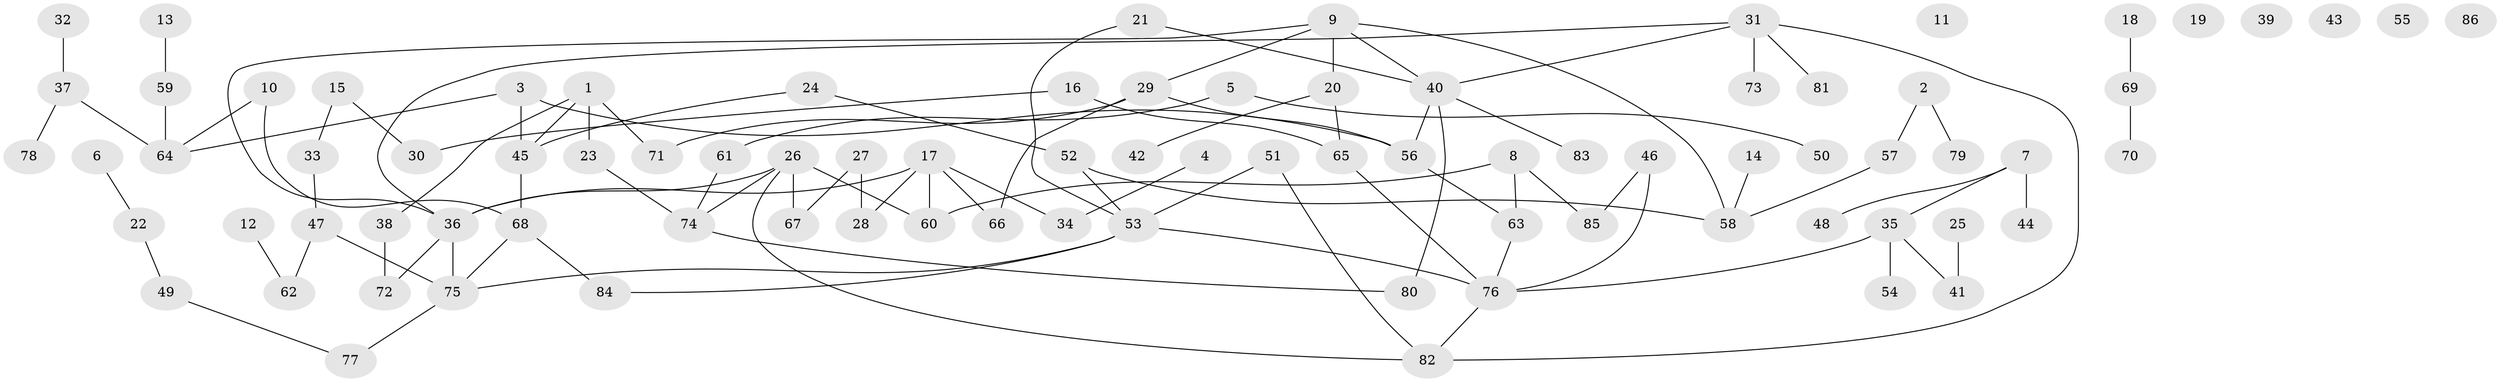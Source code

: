 // coarse degree distribution, {9: 0.05, 2: 0.15, 3: 0.15, 1: 0.35, 4: 0.1, 6: 0.05, 5: 0.15}
// Generated by graph-tools (version 1.1) at 2025/48/03/04/25 22:48:35]
// undirected, 86 vertices, 101 edges
graph export_dot {
  node [color=gray90,style=filled];
  1;
  2;
  3;
  4;
  5;
  6;
  7;
  8;
  9;
  10;
  11;
  12;
  13;
  14;
  15;
  16;
  17;
  18;
  19;
  20;
  21;
  22;
  23;
  24;
  25;
  26;
  27;
  28;
  29;
  30;
  31;
  32;
  33;
  34;
  35;
  36;
  37;
  38;
  39;
  40;
  41;
  42;
  43;
  44;
  45;
  46;
  47;
  48;
  49;
  50;
  51;
  52;
  53;
  54;
  55;
  56;
  57;
  58;
  59;
  60;
  61;
  62;
  63;
  64;
  65;
  66;
  67;
  68;
  69;
  70;
  71;
  72;
  73;
  74;
  75;
  76;
  77;
  78;
  79;
  80;
  81;
  82;
  83;
  84;
  85;
  86;
  1 -- 23;
  1 -- 38;
  1 -- 45;
  1 -- 71;
  2 -- 57;
  2 -- 79;
  3 -- 45;
  3 -- 56;
  3 -- 64;
  4 -- 34;
  5 -- 50;
  5 -- 61;
  6 -- 22;
  7 -- 35;
  7 -- 44;
  7 -- 48;
  8 -- 60;
  8 -- 63;
  8 -- 85;
  9 -- 20;
  9 -- 29;
  9 -- 36;
  9 -- 40;
  9 -- 58;
  10 -- 64;
  10 -- 68;
  12 -- 62;
  13 -- 59;
  14 -- 58;
  15 -- 30;
  15 -- 33;
  16 -- 30;
  16 -- 65;
  17 -- 28;
  17 -- 34;
  17 -- 36;
  17 -- 60;
  17 -- 66;
  18 -- 69;
  20 -- 42;
  20 -- 65;
  21 -- 40;
  21 -- 53;
  22 -- 49;
  23 -- 74;
  24 -- 45;
  24 -- 52;
  25 -- 41;
  26 -- 36;
  26 -- 60;
  26 -- 67;
  26 -- 74;
  26 -- 82;
  27 -- 28;
  27 -- 67;
  29 -- 56;
  29 -- 66;
  29 -- 71;
  31 -- 36;
  31 -- 40;
  31 -- 73;
  31 -- 81;
  31 -- 82;
  32 -- 37;
  33 -- 47;
  35 -- 41;
  35 -- 54;
  35 -- 76;
  36 -- 72;
  36 -- 75;
  37 -- 64;
  37 -- 78;
  38 -- 72;
  40 -- 56;
  40 -- 80;
  40 -- 83;
  45 -- 68;
  46 -- 76;
  46 -- 85;
  47 -- 62;
  47 -- 75;
  49 -- 77;
  51 -- 53;
  51 -- 82;
  52 -- 53;
  52 -- 58;
  53 -- 75;
  53 -- 76;
  53 -- 84;
  56 -- 63;
  57 -- 58;
  59 -- 64;
  61 -- 74;
  63 -- 76;
  65 -- 76;
  68 -- 75;
  68 -- 84;
  69 -- 70;
  74 -- 80;
  75 -- 77;
  76 -- 82;
}
